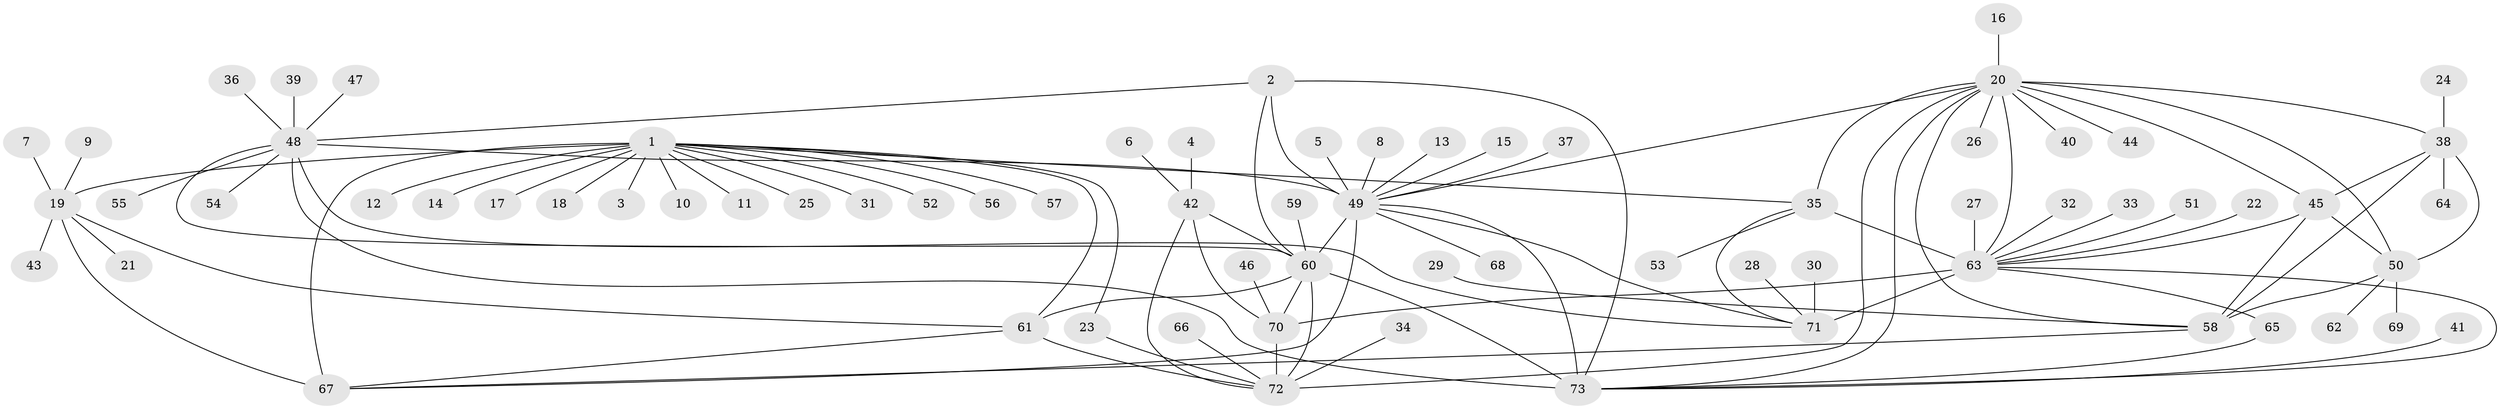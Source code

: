 // original degree distribution, {9: 0.03424657534246575, 10: 0.03424657534246575, 7: 0.0410958904109589, 11: 0.03424657534246575, 12: 0.02054794520547945, 6: 0.02054794520547945, 17: 0.00684931506849315, 14: 0.00684931506849315, 8: 0.0273972602739726, 13: 0.00684931506849315, 15: 0.00684931506849315, 1: 0.6232876712328768, 2: 0.10273972602739725, 3: 0.0273972602739726, 4: 0.00684931506849315}
// Generated by graph-tools (version 1.1) at 2025/50/03/09/25 03:50:41]
// undirected, 73 vertices, 105 edges
graph export_dot {
graph [start="1"]
  node [color=gray90,style=filled];
  1;
  2;
  3;
  4;
  5;
  6;
  7;
  8;
  9;
  10;
  11;
  12;
  13;
  14;
  15;
  16;
  17;
  18;
  19;
  20;
  21;
  22;
  23;
  24;
  25;
  26;
  27;
  28;
  29;
  30;
  31;
  32;
  33;
  34;
  35;
  36;
  37;
  38;
  39;
  40;
  41;
  42;
  43;
  44;
  45;
  46;
  47;
  48;
  49;
  50;
  51;
  52;
  53;
  54;
  55;
  56;
  57;
  58;
  59;
  60;
  61;
  62;
  63;
  64;
  65;
  66;
  67;
  68;
  69;
  70;
  71;
  72;
  73;
  1 -- 3 [weight=1.0];
  1 -- 10 [weight=1.0];
  1 -- 11 [weight=1.0];
  1 -- 12 [weight=1.0];
  1 -- 14 [weight=1.0];
  1 -- 17 [weight=1.0];
  1 -- 18 [weight=1.0];
  1 -- 19 [weight=4.0];
  1 -- 23 [weight=1.0];
  1 -- 25 [weight=1.0];
  1 -- 31 [weight=1.0];
  1 -- 35 [weight=1.0];
  1 -- 52 [weight=1.0];
  1 -- 56 [weight=1.0];
  1 -- 57 [weight=1.0];
  1 -- 61 [weight=4.0];
  1 -- 67 [weight=4.0];
  2 -- 48 [weight=1.0];
  2 -- 49 [weight=3.0];
  2 -- 60 [weight=1.0];
  2 -- 73 [weight=1.0];
  4 -- 42 [weight=1.0];
  5 -- 49 [weight=1.0];
  6 -- 42 [weight=1.0];
  7 -- 19 [weight=1.0];
  8 -- 49 [weight=1.0];
  9 -- 19 [weight=1.0];
  13 -- 49 [weight=1.0];
  15 -- 49 [weight=1.0];
  16 -- 20 [weight=1.0];
  19 -- 21 [weight=1.0];
  19 -- 43 [weight=1.0];
  19 -- 61 [weight=1.0];
  19 -- 67 [weight=1.0];
  20 -- 26 [weight=1.0];
  20 -- 35 [weight=1.0];
  20 -- 38 [weight=1.0];
  20 -- 40 [weight=1.0];
  20 -- 44 [weight=1.0];
  20 -- 45 [weight=1.0];
  20 -- 49 [weight=1.0];
  20 -- 50 [weight=2.0];
  20 -- 58 [weight=2.0];
  20 -- 63 [weight=1.0];
  20 -- 72 [weight=1.0];
  20 -- 73 [weight=1.0];
  22 -- 63 [weight=1.0];
  23 -- 72 [weight=1.0];
  24 -- 38 [weight=1.0];
  27 -- 63 [weight=1.0];
  28 -- 71 [weight=1.0];
  29 -- 58 [weight=1.0];
  30 -- 71 [weight=1.0];
  32 -- 63 [weight=1.0];
  33 -- 63 [weight=1.0];
  34 -- 72 [weight=1.0];
  35 -- 53 [weight=1.0];
  35 -- 63 [weight=5.0];
  35 -- 71 [weight=1.0];
  36 -- 48 [weight=1.0];
  37 -- 49 [weight=1.0];
  38 -- 45 [weight=1.0];
  38 -- 50 [weight=2.0];
  38 -- 58 [weight=2.0];
  38 -- 64 [weight=1.0];
  39 -- 48 [weight=1.0];
  41 -- 73 [weight=1.0];
  42 -- 60 [weight=2.0];
  42 -- 70 [weight=3.0];
  42 -- 72 [weight=1.0];
  45 -- 50 [weight=2.0];
  45 -- 58 [weight=2.0];
  45 -- 63 [weight=1.0];
  46 -- 70 [weight=1.0];
  47 -- 48 [weight=1.0];
  48 -- 49 [weight=3.0];
  48 -- 54 [weight=1.0];
  48 -- 55 [weight=1.0];
  48 -- 60 [weight=1.0];
  48 -- 71 [weight=1.0];
  48 -- 73 [weight=1.0];
  49 -- 60 [weight=3.0];
  49 -- 67 [weight=2.0];
  49 -- 68 [weight=1.0];
  49 -- 71 [weight=1.0];
  49 -- 73 [weight=3.0];
  50 -- 58 [weight=4.0];
  50 -- 62 [weight=1.0];
  50 -- 69 [weight=1.0];
  51 -- 63 [weight=1.0];
  58 -- 67 [weight=1.0];
  59 -- 60 [weight=1.0];
  60 -- 61 [weight=1.0];
  60 -- 70 [weight=6.0];
  60 -- 72 [weight=2.0];
  60 -- 73 [weight=1.0];
  61 -- 67 [weight=1.0];
  61 -- 72 [weight=1.0];
  63 -- 65 [weight=1.0];
  63 -- 70 [weight=1.0];
  63 -- 71 [weight=5.0];
  63 -- 73 [weight=1.0];
  65 -- 73 [weight=1.0];
  66 -- 72 [weight=1.0];
  70 -- 72 [weight=3.0];
}
